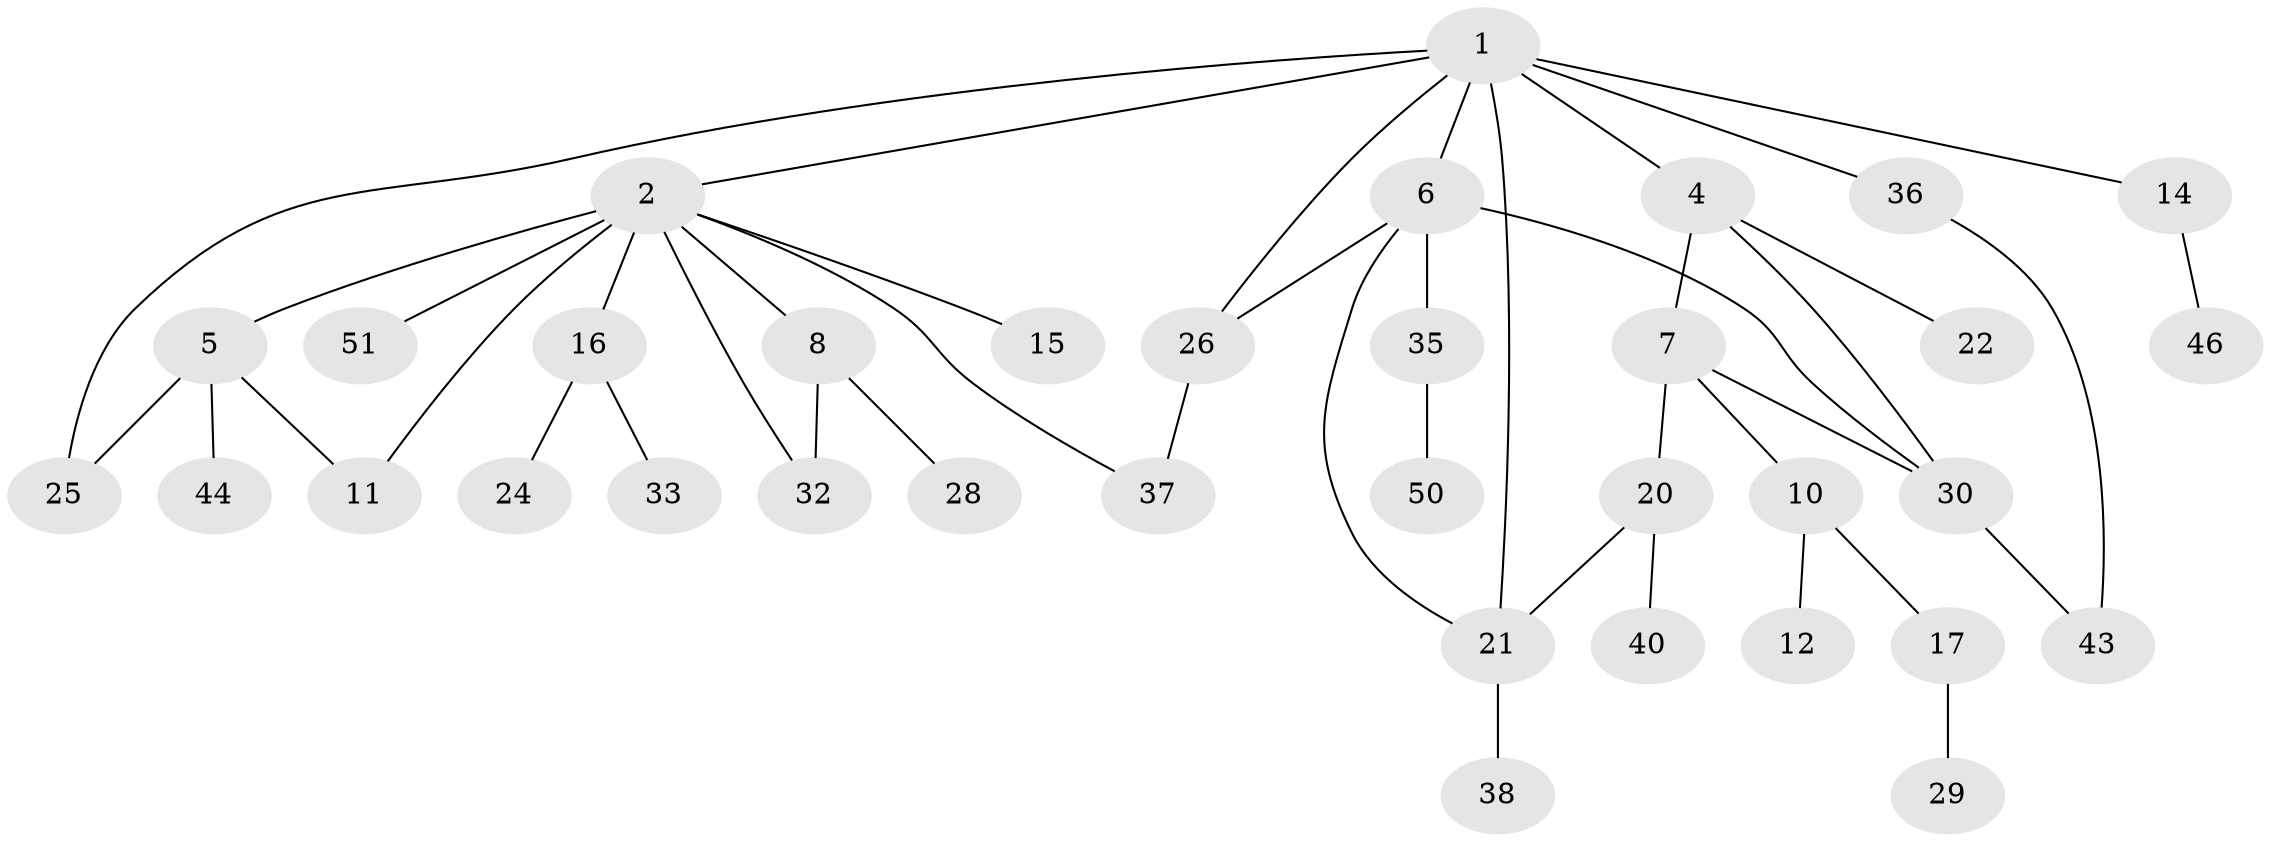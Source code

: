 // Generated by graph-tools (version 1.1) at 2025/51/02/27/25 19:51:37]
// undirected, 35 vertices, 44 edges
graph export_dot {
graph [start="1"]
  node [color=gray90,style=filled];
  1 [super="+9"];
  2 [super="+3"];
  4;
  5 [super="+23"];
  6 [super="+34"];
  7 [super="+13"];
  8 [super="+47"];
  10;
  11 [super="+39"];
  12 [super="+19"];
  14;
  15;
  16 [super="+18"];
  17 [super="+48"];
  20 [super="+31"];
  21 [super="+27"];
  22 [super="+42"];
  24 [super="+49"];
  25;
  26;
  28;
  29;
  30 [super="+41"];
  32;
  33;
  35;
  36 [super="+45"];
  37;
  38;
  40;
  43;
  44;
  46;
  50;
  51;
  1 -- 2;
  1 -- 4;
  1 -- 6;
  1 -- 14;
  1 -- 21;
  1 -- 26;
  1 -- 36;
  1 -- 25;
  2 -- 8;
  2 -- 5 [weight=2];
  2 -- 32;
  2 -- 37;
  2 -- 11;
  2 -- 15;
  2 -- 16;
  2 -- 51;
  4 -- 7;
  4 -- 22;
  4 -- 30;
  5 -- 44;
  5 -- 25;
  5 -- 11;
  6 -- 30;
  6 -- 35;
  6 -- 26;
  6 -- 21;
  7 -- 10;
  7 -- 20;
  7 -- 30;
  8 -- 28;
  8 -- 32;
  10 -- 12;
  10 -- 17;
  14 -- 46;
  16 -- 24;
  16 -- 33;
  17 -- 29;
  20 -- 40;
  20 -- 21;
  21 -- 38;
  26 -- 37;
  30 -- 43;
  35 -- 50;
  36 -- 43;
}
